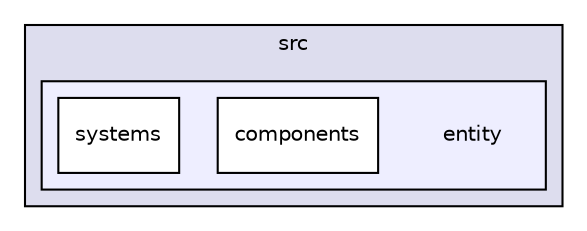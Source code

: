 digraph "src/entity" {
  compound=true
  node [ fontsize="10", fontname="Helvetica"];
  edge [ labelfontsize="10", labelfontname="Helvetica"];
  subgraph clusterdir_68267d1309a1af8e8297ef4c3efbcdba {
    graph [ bgcolor="#ddddee", pencolor="black", label="src" fontname="Helvetica", fontsize="10", URL="dir_68267d1309a1af8e8297ef4c3efbcdba.html"]
  subgraph clusterdir_b6f0bb288e976a059ae88387d5b9ae90 {
    graph [ bgcolor="#eeeeff", pencolor="black", label="" URL="dir_b6f0bb288e976a059ae88387d5b9ae90.html"];
    dir_b6f0bb288e976a059ae88387d5b9ae90 [shape=plaintext label="entity"];
    dir_eeb8c02222a46bf8d310b0fd37e095f7 [shape=box label="components" color="black" fillcolor="white" style="filled" URL="dir_eeb8c02222a46bf8d310b0fd37e095f7.html"];
    dir_6d75c1a4729de9ad342162a00731ea72 [shape=box label="systems" color="black" fillcolor="white" style="filled" URL="dir_6d75c1a4729de9ad342162a00731ea72.html"];
  }
  }
}
